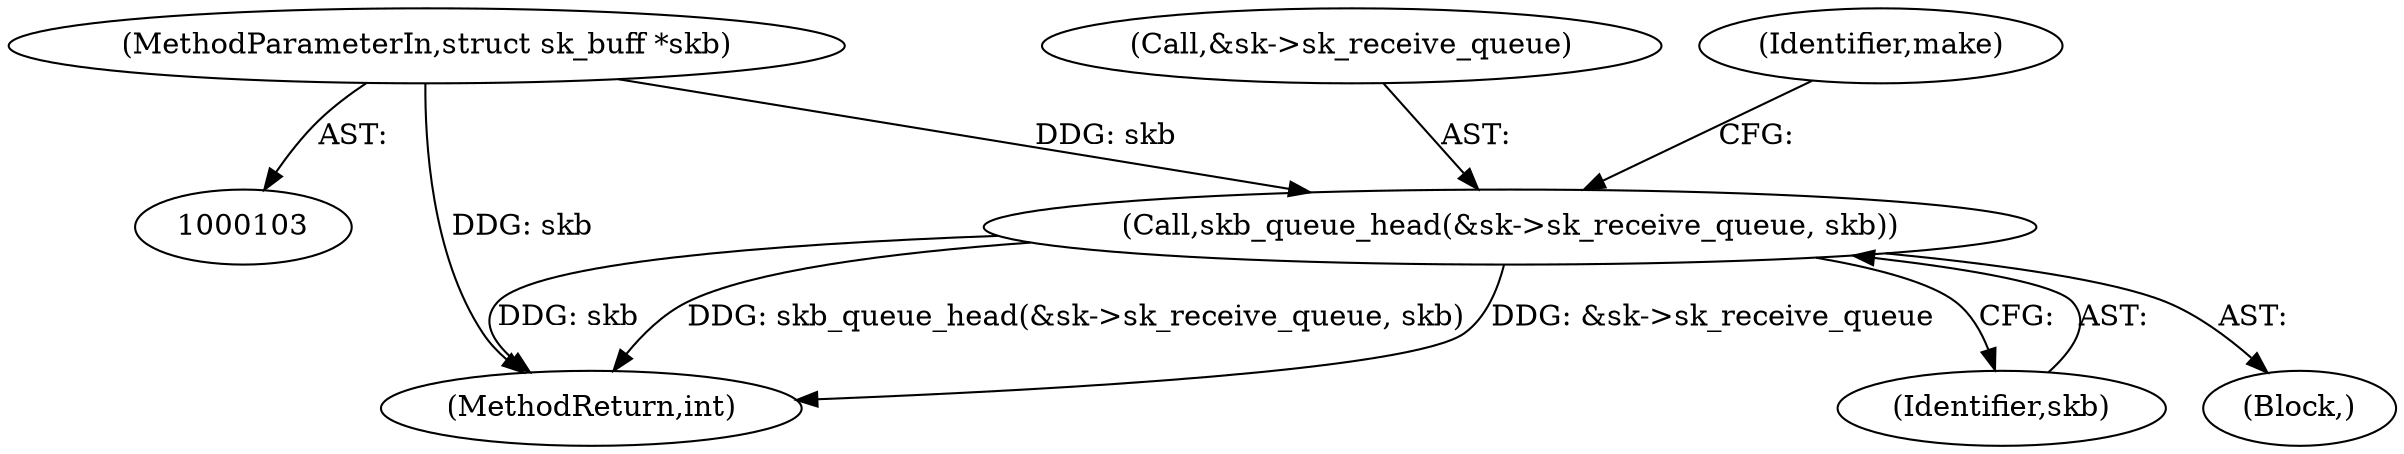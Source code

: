 digraph "0_linux_e0bccd315db0c2f919e7fcf9cb60db21d9986f52@pointer" {
"1000389" [label="(Call,skb_queue_head(&sk->sk_receive_queue, skb))"];
"1000104" [label="(MethodParameterIn,struct sk_buff *skb)"];
"1000108" [label="(Block,)"];
"1000104" [label="(MethodParameterIn,struct sk_buff *skb)"];
"1000390" [label="(Call,&sk->sk_receive_queue)"];
"1000396" [label="(Identifier,make)"];
"1000409" [label="(MethodReturn,int)"];
"1000389" [label="(Call,skb_queue_head(&sk->sk_receive_queue, skb))"];
"1000394" [label="(Identifier,skb)"];
"1000389" -> "1000108"  [label="AST: "];
"1000389" -> "1000394"  [label="CFG: "];
"1000390" -> "1000389"  [label="AST: "];
"1000394" -> "1000389"  [label="AST: "];
"1000396" -> "1000389"  [label="CFG: "];
"1000389" -> "1000409"  [label="DDG: skb"];
"1000389" -> "1000409"  [label="DDG: skb_queue_head(&sk->sk_receive_queue, skb)"];
"1000389" -> "1000409"  [label="DDG: &sk->sk_receive_queue"];
"1000104" -> "1000389"  [label="DDG: skb"];
"1000104" -> "1000103"  [label="AST: "];
"1000104" -> "1000409"  [label="DDG: skb"];
}
